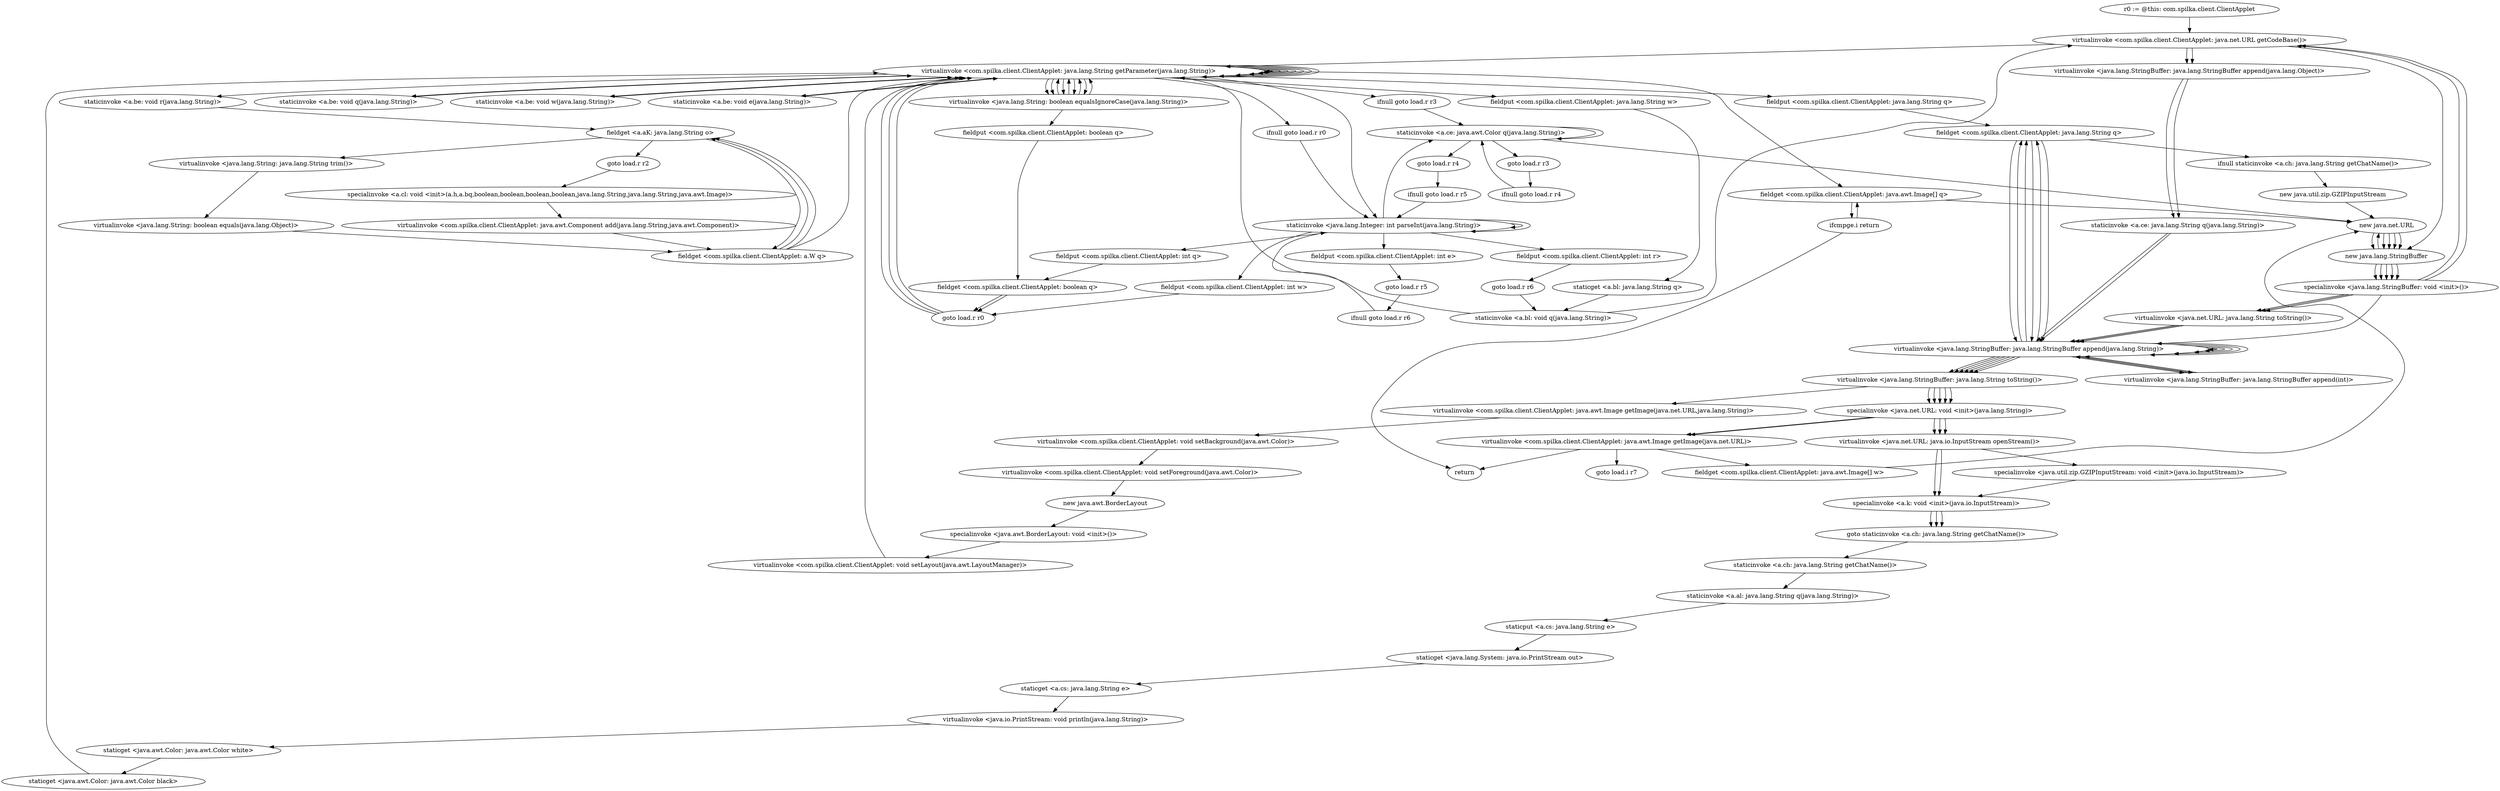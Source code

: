 digraph "" {
"r0 := @this: com.spilka.client.ClientApplet"->"virtualinvoke <com.spilka.client.ClientApplet: java.net.URL getCodeBase()>";
 "virtualinvoke <com.spilka.client.ClientApplet: java.net.URL getCodeBase()>"->"virtualinvoke <com.spilka.client.ClientApplet: java.lang.String getParameter(java.lang.String)>";
 "virtualinvoke <com.spilka.client.ClientApplet: java.lang.String getParameter(java.lang.String)>"->"fieldput <com.spilka.client.ClientApplet: java.lang.String w>";
 "fieldput <com.spilka.client.ClientApplet: java.lang.String w>"->"staticget <a.bl: java.lang.String q>";
 "staticget <a.bl: java.lang.String q>"->"staticinvoke <a.bl: void q(java.lang.String)>";
 "staticinvoke <a.bl: void q(java.lang.String)>"->"virtualinvoke <com.spilka.client.ClientApplet: java.lang.String getParameter(java.lang.String)>";
 "virtualinvoke <com.spilka.client.ClientApplet: java.lang.String getParameter(java.lang.String)>"->"fieldput <com.spilka.client.ClientApplet: java.lang.String q>";
 "fieldput <com.spilka.client.ClientApplet: java.lang.String q>"->"fieldget <com.spilka.client.ClientApplet: java.lang.String q>";
 "fieldget <com.spilka.client.ClientApplet: java.lang.String q>"->"ifnull staticinvoke <a.ch: java.lang.String getChatName()>";
 "ifnull staticinvoke <a.ch: java.lang.String getChatName()>"->"new java.util.zip.GZIPInputStream";
 "new java.util.zip.GZIPInputStream"->"new java.net.URL";
 "new java.net.URL"->"new java.lang.StringBuffer";
 "new java.lang.StringBuffer"->"new java.net.URL";
 "new java.net.URL"->"new java.lang.StringBuffer";
 "new java.lang.StringBuffer"->"specialinvoke <java.lang.StringBuffer: void <init>()>";
 "specialinvoke <java.lang.StringBuffer: void <init>()>"->"virtualinvoke <java.net.URL: java.lang.String toString()>";
 "virtualinvoke <java.net.URL: java.lang.String toString()>"->"virtualinvoke <java.lang.StringBuffer: java.lang.StringBuffer append(java.lang.String)>";
 "virtualinvoke <java.lang.StringBuffer: java.lang.StringBuffer append(java.lang.String)>"->"virtualinvoke <java.lang.StringBuffer: java.lang.StringBuffer append(java.lang.String)>";
 "virtualinvoke <java.lang.StringBuffer: java.lang.StringBuffer append(java.lang.String)>"->"fieldget <com.spilka.client.ClientApplet: java.lang.String q>";
 "fieldget <com.spilka.client.ClientApplet: java.lang.String q>"->"virtualinvoke <java.lang.StringBuffer: java.lang.StringBuffer append(java.lang.String)>";
 "virtualinvoke <java.lang.StringBuffer: java.lang.StringBuffer append(java.lang.String)>"->"virtualinvoke <java.lang.StringBuffer: java.lang.String toString()>";
 "virtualinvoke <java.lang.StringBuffer: java.lang.String toString()>"->"specialinvoke <java.net.URL: void <init>(java.lang.String)>";
 "specialinvoke <java.net.URL: void <init>(java.lang.String)>"->"virtualinvoke <java.net.URL: java.io.InputStream openStream()>";
 "virtualinvoke <java.net.URL: java.io.InputStream openStream()>"->"specialinvoke <a.k: void <init>(java.io.InputStream)>";
 "specialinvoke <a.k: void <init>(java.io.InputStream)>"->"goto staticinvoke <a.ch: java.lang.String getChatName()>";
 "goto staticinvoke <a.ch: java.lang.String getChatName()>"->"staticinvoke <a.ch: java.lang.String getChatName()>";
 "staticinvoke <a.ch: java.lang.String getChatName()>"->"staticinvoke <a.al: java.lang.String q(java.lang.String)>";
 "staticinvoke <a.al: java.lang.String q(java.lang.String)>"->"staticput <a.cs: java.lang.String e>";
 "staticput <a.cs: java.lang.String e>"->"staticget <java.lang.System: java.io.PrintStream out>";
 "staticget <java.lang.System: java.io.PrintStream out>"->"staticget <a.cs: java.lang.String e>";
 "staticget <a.cs: java.lang.String e>"->"virtualinvoke <java.io.PrintStream: void println(java.lang.String)>";
 "virtualinvoke <java.io.PrintStream: void println(java.lang.String)>"->"staticget <java.awt.Color: java.awt.Color white>";
 "staticget <java.awt.Color: java.awt.Color white>"->"staticget <java.awt.Color: java.awt.Color black>";
 "staticget <java.awt.Color: java.awt.Color black>"->"virtualinvoke <com.spilka.client.ClientApplet: java.lang.String getParameter(java.lang.String)>";
 "virtualinvoke <com.spilka.client.ClientApplet: java.lang.String getParameter(java.lang.String)>"->"virtualinvoke <com.spilka.client.ClientApplet: java.lang.String getParameter(java.lang.String)>";
 "virtualinvoke <com.spilka.client.ClientApplet: java.lang.String getParameter(java.lang.String)>"->"virtualinvoke <com.spilka.client.ClientApplet: java.lang.String getParameter(java.lang.String)>";
 "virtualinvoke <com.spilka.client.ClientApplet: java.lang.String getParameter(java.lang.String)>"->"virtualinvoke <com.spilka.client.ClientApplet: java.lang.String getParameter(java.lang.String)>";
 "virtualinvoke <com.spilka.client.ClientApplet: java.lang.String getParameter(java.lang.String)>"->"virtualinvoke <com.spilka.client.ClientApplet: java.lang.String getParameter(java.lang.String)>";
 "virtualinvoke <com.spilka.client.ClientApplet: java.lang.String getParameter(java.lang.String)>"->"virtualinvoke <com.spilka.client.ClientApplet: java.lang.String getParameter(java.lang.String)>";
 "virtualinvoke <com.spilka.client.ClientApplet: java.lang.String getParameter(java.lang.String)>"->"virtualinvoke <com.spilka.client.ClientApplet: java.lang.String getParameter(java.lang.String)>";
 "virtualinvoke <com.spilka.client.ClientApplet: java.lang.String getParameter(java.lang.String)>"->"virtualinvoke <com.spilka.client.ClientApplet: java.lang.String getParameter(java.lang.String)>";
 "virtualinvoke <com.spilka.client.ClientApplet: java.lang.String getParameter(java.lang.String)>"->"ifnull goto load.r r3";
 "ifnull goto load.r r3"->"staticinvoke <a.ce: java.awt.Color q(java.lang.String)>";
 "staticinvoke <a.ce: java.awt.Color q(java.lang.String)>"->"goto load.r r3";
 "goto load.r r3"->"ifnull goto load.r r4";
 "ifnull goto load.r r4"->"staticinvoke <a.ce: java.awt.Color q(java.lang.String)>";
 "staticinvoke <a.ce: java.awt.Color q(java.lang.String)>"->"goto load.r r4";
 "goto load.r r4"->"ifnull goto load.r r5";
 "ifnull goto load.r r5"->"staticinvoke <java.lang.Integer: int parseInt(java.lang.String)>";
 "staticinvoke <java.lang.Integer: int parseInt(java.lang.String)>"->"fieldput <com.spilka.client.ClientApplet: int e>";
 "fieldput <com.spilka.client.ClientApplet: int e>"->"goto load.r r5";
 "goto load.r r5"->"ifnull goto load.r r6";
 "ifnull goto load.r r6"->"staticinvoke <java.lang.Integer: int parseInt(java.lang.String)>";
 "staticinvoke <java.lang.Integer: int parseInt(java.lang.String)>"->"fieldput <com.spilka.client.ClientApplet: int r>";
 "fieldput <com.spilka.client.ClientApplet: int r>"->"goto load.r r6";
 "goto load.r r6"->"staticinvoke <a.bl: void q(java.lang.String)>";
 "staticinvoke <a.bl: void q(java.lang.String)>"->"virtualinvoke <com.spilka.client.ClientApplet: java.net.URL getCodeBase()>";
 "virtualinvoke <com.spilka.client.ClientApplet: java.net.URL getCodeBase()>"->"new java.lang.StringBuffer";
 "new java.lang.StringBuffer"->"specialinvoke <java.lang.StringBuffer: void <init>()>";
 "specialinvoke <java.lang.StringBuffer: void <init>()>"->"virtualinvoke <java.lang.StringBuffer: java.lang.StringBuffer append(java.lang.String)>";
 "virtualinvoke <java.lang.StringBuffer: java.lang.StringBuffer append(java.lang.String)>"->"virtualinvoke <java.lang.StringBuffer: java.lang.StringBuffer append(java.lang.String)>";
 "virtualinvoke <java.lang.StringBuffer: java.lang.StringBuffer append(java.lang.String)>"->"virtualinvoke <java.lang.StringBuffer: java.lang.String toString()>";
 "virtualinvoke <java.lang.StringBuffer: java.lang.String toString()>"->"virtualinvoke <com.spilka.client.ClientApplet: java.awt.Image getImage(java.net.URL,java.lang.String)>";
 "virtualinvoke <com.spilka.client.ClientApplet: java.awt.Image getImage(java.net.URL,java.lang.String)>"->"virtualinvoke <com.spilka.client.ClientApplet: void setBackground(java.awt.Color)>";
 "virtualinvoke <com.spilka.client.ClientApplet: void setBackground(java.awt.Color)>"->"virtualinvoke <com.spilka.client.ClientApplet: void setForeground(java.awt.Color)>";
 "virtualinvoke <com.spilka.client.ClientApplet: void setForeground(java.awt.Color)>"->"new java.awt.BorderLayout";
 "new java.awt.BorderLayout"->"specialinvoke <java.awt.BorderLayout: void <init>()>";
 "specialinvoke <java.awt.BorderLayout: void <init>()>"->"virtualinvoke <com.spilka.client.ClientApplet: void setLayout(java.awt.LayoutManager)>";
 "virtualinvoke <com.spilka.client.ClientApplet: void setLayout(java.awt.LayoutManager)>"->"virtualinvoke <com.spilka.client.ClientApplet: java.lang.String getParameter(java.lang.String)>";
 "virtualinvoke <com.spilka.client.ClientApplet: java.lang.String getParameter(java.lang.String)>"->"virtualinvoke <java.lang.String: boolean equalsIgnoreCase(java.lang.String)>";
 "virtualinvoke <java.lang.String: boolean equalsIgnoreCase(java.lang.String)>"->"fieldput <com.spilka.client.ClientApplet: boolean q>";
 "fieldput <com.spilka.client.ClientApplet: boolean q>"->"fieldget <com.spilka.client.ClientApplet: boolean q>";
 "fieldget <com.spilka.client.ClientApplet: boolean q>"->"goto load.r r0";
 "goto load.r r0"->"virtualinvoke <com.spilka.client.ClientApplet: java.lang.String getParameter(java.lang.String)>";
 "virtualinvoke <com.spilka.client.ClientApplet: java.lang.String getParameter(java.lang.String)>"->"staticinvoke <java.lang.Integer: int parseInt(java.lang.String)>";
 "staticinvoke <java.lang.Integer: int parseInt(java.lang.String)>"->"fieldput <com.spilka.client.ClientApplet: int q>";
 "fieldput <com.spilka.client.ClientApplet: int q>"->"fieldget <com.spilka.client.ClientApplet: boolean q>";
 "fieldget <com.spilka.client.ClientApplet: boolean q>"->"goto load.r r0";
 "goto load.r r0"->"virtualinvoke <com.spilka.client.ClientApplet: java.lang.String getParameter(java.lang.String)>";
 "virtualinvoke <com.spilka.client.ClientApplet: java.lang.String getParameter(java.lang.String)>"->"ifnull goto load.r r0";
 "ifnull goto load.r r0"->"staticinvoke <java.lang.Integer: int parseInt(java.lang.String)>";
 "staticinvoke <java.lang.Integer: int parseInt(java.lang.String)>"->"fieldput <com.spilka.client.ClientApplet: int w>";
 "fieldput <com.spilka.client.ClientApplet: int w>"->"goto load.r r0";
 "goto load.r r0"->"virtualinvoke <com.spilka.client.ClientApplet: java.lang.String getParameter(java.lang.String)>";
 "virtualinvoke <com.spilka.client.ClientApplet: java.lang.String getParameter(java.lang.String)>"->"virtualinvoke <java.lang.String: boolean equalsIgnoreCase(java.lang.String)>";
 "virtualinvoke <java.lang.String: boolean equalsIgnoreCase(java.lang.String)>"->"virtualinvoke <com.spilka.client.ClientApplet: java.lang.String getParameter(java.lang.String)>";
 "virtualinvoke <com.spilka.client.ClientApplet: java.lang.String getParameter(java.lang.String)>"->"virtualinvoke <java.lang.String: boolean equalsIgnoreCase(java.lang.String)>";
 "virtualinvoke <java.lang.String: boolean equalsIgnoreCase(java.lang.String)>"->"virtualinvoke <com.spilka.client.ClientApplet: java.lang.String getParameter(java.lang.String)>";
 "virtualinvoke <com.spilka.client.ClientApplet: java.lang.String getParameter(java.lang.String)>"->"virtualinvoke <java.lang.String: boolean equalsIgnoreCase(java.lang.String)>";
 "virtualinvoke <java.lang.String: boolean equalsIgnoreCase(java.lang.String)>"->"virtualinvoke <com.spilka.client.ClientApplet: java.lang.String getParameter(java.lang.String)>";
 "virtualinvoke <com.spilka.client.ClientApplet: java.lang.String getParameter(java.lang.String)>"->"virtualinvoke <java.lang.String: boolean equalsIgnoreCase(java.lang.String)>";
 "virtualinvoke <java.lang.String: boolean equalsIgnoreCase(java.lang.String)>"->"virtualinvoke <com.spilka.client.ClientApplet: java.lang.String getParameter(java.lang.String)>";
 "virtualinvoke <com.spilka.client.ClientApplet: java.lang.String getParameter(java.lang.String)>"->"staticinvoke <a.be: void q(java.lang.String)>";
 "staticinvoke <a.be: void q(java.lang.String)>"->"virtualinvoke <com.spilka.client.ClientApplet: java.lang.String getParameter(java.lang.String)>";
 "virtualinvoke <com.spilka.client.ClientApplet: java.lang.String getParameter(java.lang.String)>"->"staticinvoke <a.be: void w(java.lang.String)>";
 "staticinvoke <a.be: void w(java.lang.String)>"->"virtualinvoke <com.spilka.client.ClientApplet: java.lang.String getParameter(java.lang.String)>";
 "virtualinvoke <com.spilka.client.ClientApplet: java.lang.String getParameter(java.lang.String)>"->"staticinvoke <a.be: void e(java.lang.String)>";
 "staticinvoke <a.be: void e(java.lang.String)>"->"virtualinvoke <com.spilka.client.ClientApplet: java.lang.String getParameter(java.lang.String)>";
 "virtualinvoke <com.spilka.client.ClientApplet: java.lang.String getParameter(java.lang.String)>"->"staticinvoke <a.be: void r(java.lang.String)>";
 "staticinvoke <a.be: void r(java.lang.String)>"->"fieldget <a.aK: java.lang.String o>";
 "fieldget <a.aK: java.lang.String o>"->"goto load.r r2";
 "goto load.r r2"->"specialinvoke <a.cl: void <init>(a.h,a.bq,boolean,boolean,boolean,boolean,java.lang.String,java.lang.String,java.awt.Image)>";
 "specialinvoke <a.cl: void <init>(a.h,a.bq,boolean,boolean,boolean,boolean,java.lang.String,java.lang.String,java.awt.Image)>"->"virtualinvoke <com.spilka.client.ClientApplet: java.awt.Component add(java.lang.String,java.awt.Component)>";
 "virtualinvoke <com.spilka.client.ClientApplet: java.awt.Component add(java.lang.String,java.awt.Component)>"->"fieldget <com.spilka.client.ClientApplet: a.W q>";
 "fieldget <com.spilka.client.ClientApplet: a.W q>"->"fieldget <a.aK: java.lang.String o>";
 "fieldget <a.aK: java.lang.String o>"->"fieldget <com.spilka.client.ClientApplet: a.W q>";
 "fieldget <com.spilka.client.ClientApplet: a.W q>"->"fieldget <a.aK: java.lang.String o>";
 "fieldget <a.aK: java.lang.String o>"->"virtualinvoke <java.lang.String: java.lang.String trim()>";
 "virtualinvoke <java.lang.String: java.lang.String trim()>"->"virtualinvoke <java.lang.String: boolean equals(java.lang.Object)>";
 "virtualinvoke <java.lang.String: boolean equals(java.lang.Object)>"->"fieldget <com.spilka.client.ClientApplet: a.W q>";
 "fieldget <com.spilka.client.ClientApplet: a.W q>"->"virtualinvoke <com.spilka.client.ClientApplet: java.lang.String getParameter(java.lang.String)>";
 "virtualinvoke <com.spilka.client.ClientApplet: java.lang.String getParameter(java.lang.String)>"->"fieldget <com.spilka.client.ClientApplet: java.awt.Image[] q>";
 "fieldget <com.spilka.client.ClientApplet: java.awt.Image[] q>"->"ifcmpge.i return";
 "ifcmpge.i return"->"fieldget <com.spilka.client.ClientApplet: java.awt.Image[] q>";
 "fieldget <com.spilka.client.ClientApplet: java.awt.Image[] q>"->"new java.net.URL";
 "new java.net.URL"->"new java.lang.StringBuffer";
 "new java.lang.StringBuffer"->"specialinvoke <java.lang.StringBuffer: void <init>()>";
 "specialinvoke <java.lang.StringBuffer: void <init>()>"->"virtualinvoke <com.spilka.client.ClientApplet: java.net.URL getCodeBase()>";
 "virtualinvoke <com.spilka.client.ClientApplet: java.net.URL getCodeBase()>"->"virtualinvoke <java.lang.StringBuffer: java.lang.StringBuffer append(java.lang.Object)>";
 "virtualinvoke <java.lang.StringBuffer: java.lang.StringBuffer append(java.lang.Object)>"->"staticinvoke <a.ce: java.lang.String q(java.lang.String)>";
 "staticinvoke <a.ce: java.lang.String q(java.lang.String)>"->"virtualinvoke <java.lang.StringBuffer: java.lang.StringBuffer append(java.lang.String)>";
 "virtualinvoke <java.lang.StringBuffer: java.lang.StringBuffer append(java.lang.String)>"->"virtualinvoke <java.lang.StringBuffer: java.lang.StringBuffer append(int)>";
 "virtualinvoke <java.lang.StringBuffer: java.lang.StringBuffer append(int)>"->"virtualinvoke <java.lang.StringBuffer: java.lang.StringBuffer append(java.lang.String)>";
 "virtualinvoke <java.lang.StringBuffer: java.lang.StringBuffer append(java.lang.String)>"->"virtualinvoke <java.lang.StringBuffer: java.lang.String toString()>";
 "virtualinvoke <java.lang.StringBuffer: java.lang.String toString()>"->"specialinvoke <java.net.URL: void <init>(java.lang.String)>";
 "specialinvoke <java.net.URL: void <init>(java.lang.String)>"->"virtualinvoke <com.spilka.client.ClientApplet: java.awt.Image getImage(java.net.URL)>";
 "virtualinvoke <com.spilka.client.ClientApplet: java.awt.Image getImage(java.net.URL)>"->"fieldget <com.spilka.client.ClientApplet: java.awt.Image[] w>";
 "fieldget <com.spilka.client.ClientApplet: java.awt.Image[] w>"->"new java.net.URL";
 "new java.net.URL"->"new java.lang.StringBuffer";
 "new java.lang.StringBuffer"->"specialinvoke <java.lang.StringBuffer: void <init>()>";
 "specialinvoke <java.lang.StringBuffer: void <init>()>"->"virtualinvoke <com.spilka.client.ClientApplet: java.net.URL getCodeBase()>";
 "virtualinvoke <com.spilka.client.ClientApplet: java.net.URL getCodeBase()>"->"virtualinvoke <java.lang.StringBuffer: java.lang.StringBuffer append(java.lang.Object)>";
 "virtualinvoke <java.lang.StringBuffer: java.lang.StringBuffer append(java.lang.Object)>"->"staticinvoke <a.ce: java.lang.String q(java.lang.String)>";
 "staticinvoke <a.ce: java.lang.String q(java.lang.String)>"->"virtualinvoke <java.lang.StringBuffer: java.lang.StringBuffer append(java.lang.String)>";
 "virtualinvoke <java.lang.StringBuffer: java.lang.StringBuffer append(java.lang.String)>"->"virtualinvoke <java.lang.StringBuffer: java.lang.StringBuffer append(int)>";
 "virtualinvoke <java.lang.StringBuffer: java.lang.StringBuffer append(int)>"->"virtualinvoke <java.lang.StringBuffer: java.lang.StringBuffer append(java.lang.String)>";
 "virtualinvoke <java.lang.StringBuffer: java.lang.StringBuffer append(java.lang.String)>"->"virtualinvoke <java.lang.StringBuffer: java.lang.String toString()>";
 "virtualinvoke <java.lang.StringBuffer: java.lang.String toString()>"->"specialinvoke <java.net.URL: void <init>(java.lang.String)>";
 "specialinvoke <java.net.URL: void <init>(java.lang.String)>"->"virtualinvoke <com.spilka.client.ClientApplet: java.awt.Image getImage(java.net.URL)>";
 "virtualinvoke <com.spilka.client.ClientApplet: java.awt.Image getImage(java.net.URL)>"->"goto load.i r7";
 "virtualinvoke <com.spilka.client.ClientApplet: java.awt.Image getImage(java.net.URL)>"->"return";
 "ifcmpge.i return"->"return";
 "staticinvoke <java.lang.Integer: int parseInt(java.lang.String)>"-> "staticinvoke <java.lang.Integer: int parseInt(java.lang.String)>"-> "staticinvoke <java.lang.Integer: int parseInt(java.lang.String)>"-> "staticinvoke <a.ce: java.awt.Color q(java.lang.String)>"-> "staticinvoke <a.ce: java.awt.Color q(java.lang.String)>"->"new java.net.URL";
 "new java.net.URL"->"new java.lang.StringBuffer";
 "new java.lang.StringBuffer"->"specialinvoke <java.lang.StringBuffer: void <init>()>";
 "specialinvoke <java.lang.StringBuffer: void <init>()>"->"virtualinvoke <java.net.URL: java.lang.String toString()>";
 "virtualinvoke <java.net.URL: java.lang.String toString()>"->"virtualinvoke <java.lang.StringBuffer: java.lang.StringBuffer append(java.lang.String)>";
 "virtualinvoke <java.lang.StringBuffer: java.lang.StringBuffer append(java.lang.String)>"->"virtualinvoke <java.lang.StringBuffer: java.lang.StringBuffer append(java.lang.String)>";
 "virtualinvoke <java.lang.StringBuffer: java.lang.StringBuffer append(java.lang.String)>"->"fieldget <com.spilka.client.ClientApplet: java.lang.String q>";
 "fieldget <com.spilka.client.ClientApplet: java.lang.String q>"->"virtualinvoke <java.lang.StringBuffer: java.lang.StringBuffer append(java.lang.String)>";
 "virtualinvoke <java.lang.StringBuffer: java.lang.StringBuffer append(java.lang.String)>"->"virtualinvoke <java.lang.StringBuffer: java.lang.String toString()>";
 "virtualinvoke <java.lang.StringBuffer: java.lang.String toString()>"->"specialinvoke <java.net.URL: void <init>(java.lang.String)>";
 "specialinvoke <java.net.URL: void <init>(java.lang.String)>"->"virtualinvoke <java.net.URL: java.io.InputStream openStream()>";
 "virtualinvoke <java.net.URL: java.io.InputStream openStream()>"->"specialinvoke <a.k: void <init>(java.io.InputStream)>";
 "specialinvoke <a.k: void <init>(java.io.InputStream)>"->"goto staticinvoke <a.ch: java.lang.String getChatName()>";
"specialinvoke <java.lang.StringBuffer: void <init>()>";
 "specialinvoke <java.lang.StringBuffer: void <init>()>"->"virtualinvoke <java.net.URL: java.lang.String toString()>";
 "virtualinvoke <java.net.URL: java.lang.String toString()>"->"virtualinvoke <java.lang.StringBuffer: java.lang.StringBuffer append(java.lang.String)>";
 "virtualinvoke <java.lang.StringBuffer: java.lang.StringBuffer append(java.lang.String)>"->"virtualinvoke <java.lang.StringBuffer: java.lang.StringBuffer append(java.lang.String)>";
 "virtualinvoke <java.lang.StringBuffer: java.lang.StringBuffer append(java.lang.String)>"->"fieldget <com.spilka.client.ClientApplet: java.lang.String q>";
 "fieldget <com.spilka.client.ClientApplet: java.lang.String q>"->"virtualinvoke <java.lang.StringBuffer: java.lang.StringBuffer append(java.lang.String)>";
 "virtualinvoke <java.lang.StringBuffer: java.lang.StringBuffer append(java.lang.String)>"->"virtualinvoke <java.lang.StringBuffer: java.lang.StringBuffer append(java.lang.String)>";
 "virtualinvoke <java.lang.StringBuffer: java.lang.StringBuffer append(java.lang.String)>"->"virtualinvoke <java.lang.StringBuffer: java.lang.String toString()>";
 "virtualinvoke <java.lang.StringBuffer: java.lang.String toString()>"->"specialinvoke <java.net.URL: void <init>(java.lang.String)>";
 "specialinvoke <java.net.URL: void <init>(java.lang.String)>"->"virtualinvoke <java.net.URL: java.io.InputStream openStream()>";
 "virtualinvoke <java.net.URL: java.io.InputStream openStream()>"->"specialinvoke <java.util.zip.GZIPInputStream: void <init>(java.io.InputStream)>";
 "specialinvoke <java.util.zip.GZIPInputStream: void <init>(java.io.InputStream)>"->"specialinvoke <a.k: void <init>(java.io.InputStream)>";
 "specialinvoke <a.k: void <init>(java.io.InputStream)>"->"goto staticinvoke <a.ch: java.lang.String getChatName()>";
}
